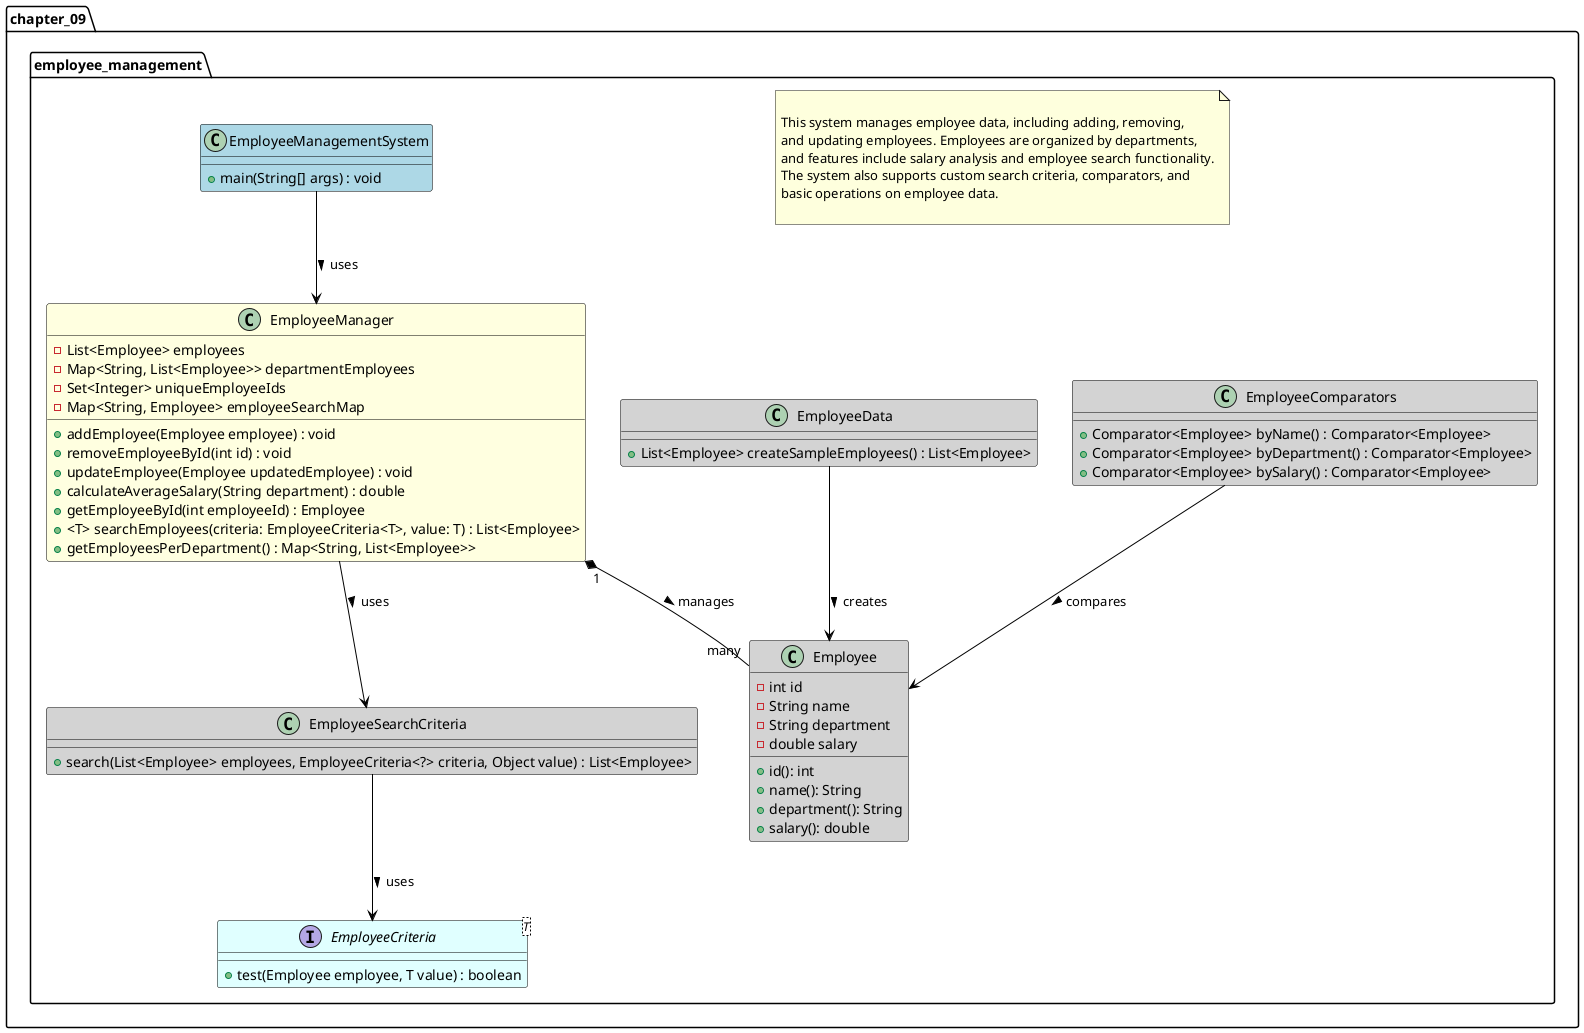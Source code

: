 @startuml

' General settings for class diagram
skinparam class {
    BackgroundColor lightgrey
    ArrowColor black
    BorderColor black
}

package "chapter_09.employee_management" #white{


note as N1

      This system manages employee data, including adding, removing,
      and updating employees. Employees are organized by departments,
      and features include salary analysis and employee search functionality.
      The system also supports custom search criteria, comparators, and
      basic operations on employee data.

end note

' Define the Employee record
class Employee {
    - int id
    - String name
    - String department
    - double salary

    + id(): int
    + name(): String
    + department(): String
    + salary(): double
}

' Define the EmployeeManager class
class EmployeeManager #lightyellow {
    - List<Employee> employees
    - Map<String, List<Employee>> departmentEmployees
    - Set<Integer> uniqueEmployeeIds
    - Map<String, Employee> employeeSearchMap

    + addEmployee(Employee employee) : void
    + removeEmployeeById(int id) : void
    + updateEmployee(Employee updatedEmployee) : void
    + calculateAverageSalary(String department) : double
    + getEmployeeById(int employeeId) : Employee
    + <T> searchEmployees(criteria: EmployeeCriteria<T>, value: T) : List<Employee>
    + getEmployeesPerDepartment() : Map<String, List<Employee>>
}


' Define the EmployeeCriteria<T> interface
interface EmployeeCriteria<T> #lightcyan {
    + test(Employee employee, T value) : boolean
}

' Define the EmployeeSearchCriteria class
class EmployeeSearchCriteria {
    + search(List<Employee> employees, EmployeeCriteria<?> criteria, Object value) : List<Employee>
}

' Define the EmployeeComparators class
class EmployeeComparators {
    + Comparator<Employee> byName() : Comparator<Employee>
    + Comparator<Employee> byDepartment() : Comparator<Employee>
    + Comparator<Employee> bySalary() : Comparator<Employee>
}

' Define the EmployeeData class
class EmployeeData {
    + List<Employee> createSampleEmployees() : List<Employee>
}

' Define the EmployeeManagementSystem class
class EmployeeManagementSystem #lightblue{
    + main(String[] args) : void
}


'directions
'N1 -right- EmployeeManagementSystem

' Relationships
EmployeeManager "1" *-- "many" Employee : manages >
EmployeeManager --> EmployeeSearchCriteria : uses >
EmployeeSearchCriteria --> EmployeeCriteria : uses >
EmployeeManagementSystem --> EmployeeManager : uses >
EmployeeComparators --> Employee : compares >
EmployeeData --> Employee : creates >
}
@enduml
